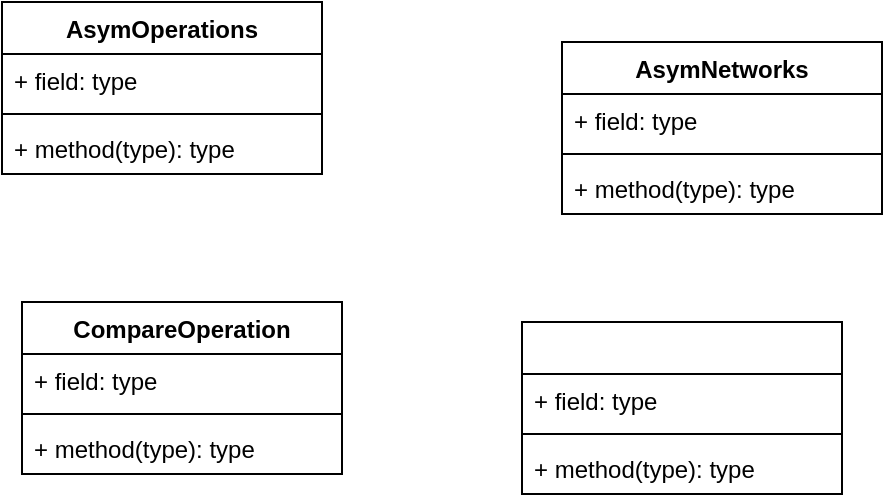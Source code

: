 <mxfile version="22.0.4" type="github">
  <diagram name="Seite-1" id="AeKgEvKw6In4-E9DSLef">
    <mxGraphModel dx="1147" dy="576" grid="1" gridSize="10" guides="1" tooltips="1" connect="1" arrows="1" fold="1" page="1" pageScale="1" pageWidth="827" pageHeight="1169" math="0" shadow="0">
      <root>
        <mxCell id="0" />
        <mxCell id="1" parent="0" />
        <mxCell id="KKLgFUSlMKjrd20ZLukx-1" value="AsymNetworks" style="swimlane;fontStyle=1;align=center;verticalAlign=top;childLayout=stackLayout;horizontal=1;startSize=26;horizontalStack=0;resizeParent=1;resizeParentMax=0;resizeLast=0;collapsible=1;marginBottom=0;whiteSpace=wrap;html=1;" vertex="1" parent="1">
          <mxGeometry x="390" y="770" width="160" height="86" as="geometry" />
        </mxCell>
        <mxCell id="KKLgFUSlMKjrd20ZLukx-2" value="+ field: type" style="text;strokeColor=none;fillColor=none;align=left;verticalAlign=top;spacingLeft=4;spacingRight=4;overflow=hidden;rotatable=0;points=[[0,0.5],[1,0.5]];portConstraint=eastwest;whiteSpace=wrap;html=1;" vertex="1" parent="KKLgFUSlMKjrd20ZLukx-1">
          <mxGeometry y="26" width="160" height="26" as="geometry" />
        </mxCell>
        <mxCell id="KKLgFUSlMKjrd20ZLukx-3" value="" style="line;strokeWidth=1;fillColor=none;align=left;verticalAlign=middle;spacingTop=-1;spacingLeft=3;spacingRight=3;rotatable=0;labelPosition=right;points=[];portConstraint=eastwest;strokeColor=inherit;" vertex="1" parent="KKLgFUSlMKjrd20ZLukx-1">
          <mxGeometry y="52" width="160" height="8" as="geometry" />
        </mxCell>
        <mxCell id="KKLgFUSlMKjrd20ZLukx-4" value="+ method(type): type" style="text;strokeColor=none;fillColor=none;align=left;verticalAlign=top;spacingLeft=4;spacingRight=4;overflow=hidden;rotatable=0;points=[[0,0.5],[1,0.5]];portConstraint=eastwest;whiteSpace=wrap;html=1;" vertex="1" parent="KKLgFUSlMKjrd20ZLukx-1">
          <mxGeometry y="60" width="160" height="26" as="geometry" />
        </mxCell>
        <mxCell id="KKLgFUSlMKjrd20ZLukx-5" value="AsymOperations" style="swimlane;fontStyle=1;align=center;verticalAlign=top;childLayout=stackLayout;horizontal=1;startSize=26;horizontalStack=0;resizeParent=1;resizeParentMax=0;resizeLast=0;collapsible=1;marginBottom=0;whiteSpace=wrap;html=1;" vertex="1" parent="1">
          <mxGeometry x="110" y="750" width="160" height="86" as="geometry" />
        </mxCell>
        <mxCell id="KKLgFUSlMKjrd20ZLukx-6" value="+ field: type" style="text;strokeColor=none;fillColor=none;align=left;verticalAlign=top;spacingLeft=4;spacingRight=4;overflow=hidden;rotatable=0;points=[[0,0.5],[1,0.5]];portConstraint=eastwest;whiteSpace=wrap;html=1;" vertex="1" parent="KKLgFUSlMKjrd20ZLukx-5">
          <mxGeometry y="26" width="160" height="26" as="geometry" />
        </mxCell>
        <mxCell id="KKLgFUSlMKjrd20ZLukx-7" value="" style="line;strokeWidth=1;fillColor=none;align=left;verticalAlign=middle;spacingTop=-1;spacingLeft=3;spacingRight=3;rotatable=0;labelPosition=right;points=[];portConstraint=eastwest;strokeColor=inherit;" vertex="1" parent="KKLgFUSlMKjrd20ZLukx-5">
          <mxGeometry y="52" width="160" height="8" as="geometry" />
        </mxCell>
        <mxCell id="KKLgFUSlMKjrd20ZLukx-8" value="+ method(type): type" style="text;strokeColor=none;fillColor=none;align=left;verticalAlign=top;spacingLeft=4;spacingRight=4;overflow=hidden;rotatable=0;points=[[0,0.5],[1,0.5]];portConstraint=eastwest;whiteSpace=wrap;html=1;" vertex="1" parent="KKLgFUSlMKjrd20ZLukx-5">
          <mxGeometry y="60" width="160" height="26" as="geometry" />
        </mxCell>
        <mxCell id="KKLgFUSlMKjrd20ZLukx-9" value="CompareOperation" style="swimlane;fontStyle=1;align=center;verticalAlign=top;childLayout=stackLayout;horizontal=1;startSize=26;horizontalStack=0;resizeParent=1;resizeParentMax=0;resizeLast=0;collapsible=1;marginBottom=0;whiteSpace=wrap;html=1;" vertex="1" parent="1">
          <mxGeometry x="120" y="900" width="160" height="86" as="geometry" />
        </mxCell>
        <mxCell id="KKLgFUSlMKjrd20ZLukx-10" value="+ field: type" style="text;strokeColor=none;fillColor=none;align=left;verticalAlign=top;spacingLeft=4;spacingRight=4;overflow=hidden;rotatable=0;points=[[0,0.5],[1,0.5]];portConstraint=eastwest;whiteSpace=wrap;html=1;" vertex="1" parent="KKLgFUSlMKjrd20ZLukx-9">
          <mxGeometry y="26" width="160" height="26" as="geometry" />
        </mxCell>
        <mxCell id="KKLgFUSlMKjrd20ZLukx-11" value="" style="line;strokeWidth=1;fillColor=none;align=left;verticalAlign=middle;spacingTop=-1;spacingLeft=3;spacingRight=3;rotatable=0;labelPosition=right;points=[];portConstraint=eastwest;strokeColor=inherit;" vertex="1" parent="KKLgFUSlMKjrd20ZLukx-9">
          <mxGeometry y="52" width="160" height="8" as="geometry" />
        </mxCell>
        <mxCell id="KKLgFUSlMKjrd20ZLukx-12" value="+ method(type): type" style="text;strokeColor=none;fillColor=none;align=left;verticalAlign=top;spacingLeft=4;spacingRight=4;overflow=hidden;rotatable=0;points=[[0,0.5],[1,0.5]];portConstraint=eastwest;whiteSpace=wrap;html=1;" vertex="1" parent="KKLgFUSlMKjrd20ZLukx-9">
          <mxGeometry y="60" width="160" height="26" as="geometry" />
        </mxCell>
        <mxCell id="KKLgFUSlMKjrd20ZLukx-13" value="" style="swimlane;fontStyle=1;align=center;verticalAlign=top;childLayout=stackLayout;horizontal=1;startSize=26;horizontalStack=0;resizeParent=1;resizeParentMax=0;resizeLast=0;collapsible=1;marginBottom=0;whiteSpace=wrap;html=1;" vertex="1" parent="1">
          <mxGeometry x="370" y="910" width="160" height="86" as="geometry" />
        </mxCell>
        <mxCell id="KKLgFUSlMKjrd20ZLukx-14" value="+ field: type" style="text;strokeColor=none;fillColor=none;align=left;verticalAlign=top;spacingLeft=4;spacingRight=4;overflow=hidden;rotatable=0;points=[[0,0.5],[1,0.5]];portConstraint=eastwest;whiteSpace=wrap;html=1;" vertex="1" parent="KKLgFUSlMKjrd20ZLukx-13">
          <mxGeometry y="26" width="160" height="26" as="geometry" />
        </mxCell>
        <mxCell id="KKLgFUSlMKjrd20ZLukx-15" value="" style="line;strokeWidth=1;fillColor=none;align=left;verticalAlign=middle;spacingTop=-1;spacingLeft=3;spacingRight=3;rotatable=0;labelPosition=right;points=[];portConstraint=eastwest;strokeColor=inherit;" vertex="1" parent="KKLgFUSlMKjrd20ZLukx-13">
          <mxGeometry y="52" width="160" height="8" as="geometry" />
        </mxCell>
        <mxCell id="KKLgFUSlMKjrd20ZLukx-16" value="+ method(type): type" style="text;strokeColor=none;fillColor=none;align=left;verticalAlign=top;spacingLeft=4;spacingRight=4;overflow=hidden;rotatable=0;points=[[0,0.5],[1,0.5]];portConstraint=eastwest;whiteSpace=wrap;html=1;" vertex="1" parent="KKLgFUSlMKjrd20ZLukx-13">
          <mxGeometry y="60" width="160" height="26" as="geometry" />
        </mxCell>
      </root>
    </mxGraphModel>
  </diagram>
</mxfile>
